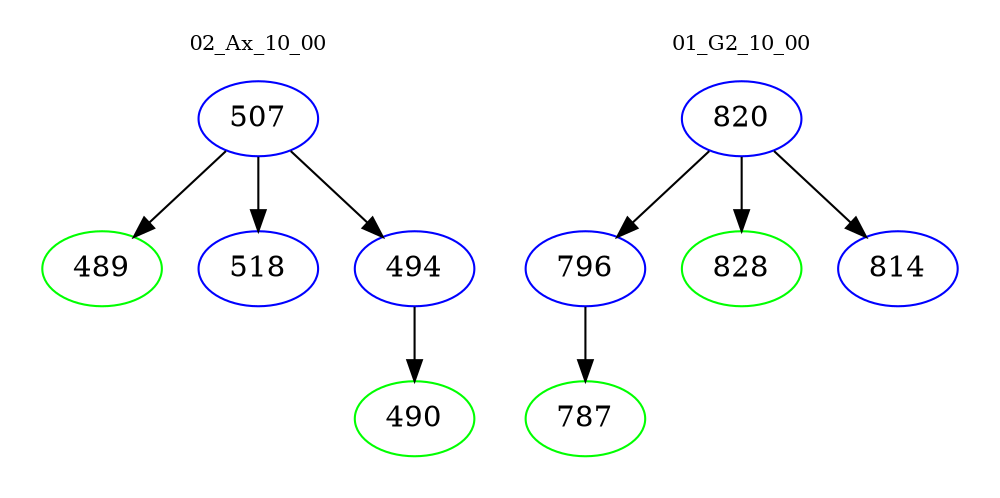 digraph{
subgraph cluster_0 {
color = white
label = "02_Ax_10_00";
fontsize=10;
T0_507 [label="507", color="blue"]
T0_507 -> T0_489 [color="black"]
T0_489 [label="489", color="green"]
T0_507 -> T0_518 [color="black"]
T0_518 [label="518", color="blue"]
T0_507 -> T0_494 [color="black"]
T0_494 [label="494", color="blue"]
T0_494 -> T0_490 [color="black"]
T0_490 [label="490", color="green"]
}
subgraph cluster_1 {
color = white
label = "01_G2_10_00";
fontsize=10;
T1_820 [label="820", color="blue"]
T1_820 -> T1_796 [color="black"]
T1_796 [label="796", color="blue"]
T1_796 -> T1_787 [color="black"]
T1_787 [label="787", color="green"]
T1_820 -> T1_828 [color="black"]
T1_828 [label="828", color="green"]
T1_820 -> T1_814 [color="black"]
T1_814 [label="814", color="blue"]
}
}
